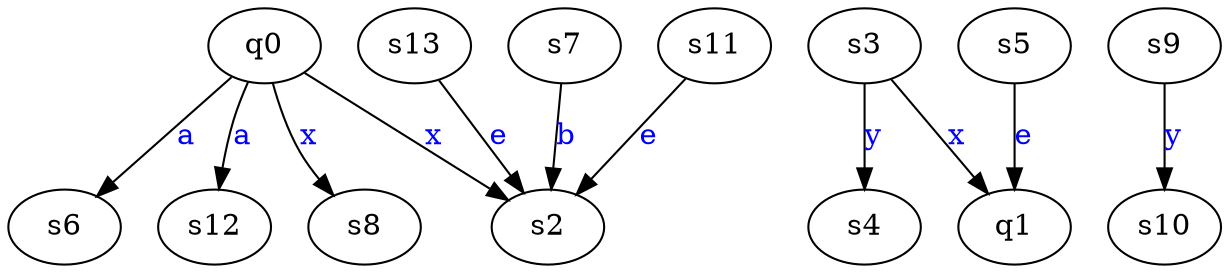 digraph G {
	"s11"->"s2"[ label=<<font color="blue">e</font>> ];
	"q0"->"s12"[ label=<<font color="blue">a</font>> ];
	"s13"->"s2"[ label=<<font color="blue">e</font>> ];
	"s3"->"q1"[ label=<<font color="blue">x</font>> ];
	"s7"->"s2"[ label=<<font color="blue">b</font>> ];
	"s9"->"s10"[ label=<<font color="blue">y</font>> ];
	"q0"->"s2"[ label=<<font color="blue">x</font>> ];
	"q0"->"s8"[ label=<<font color="blue">x</font>> ];
	"s3"->"s4"[ label=<<font color="blue">y</font>> ];
	"s5"->"q1"[ label=<<font color="blue">e</font>> ];
	"q0"->"s6"[ label=<<font color="blue">a</font>> ];
	"q0";
	"q1";
	"s10";
	"s11";
	"s12";
	"s13";
	"s2";
	"s3";
	"s4";
	"s5";
	"s6";
	"s7";
	"s8";
	"s9";

}
